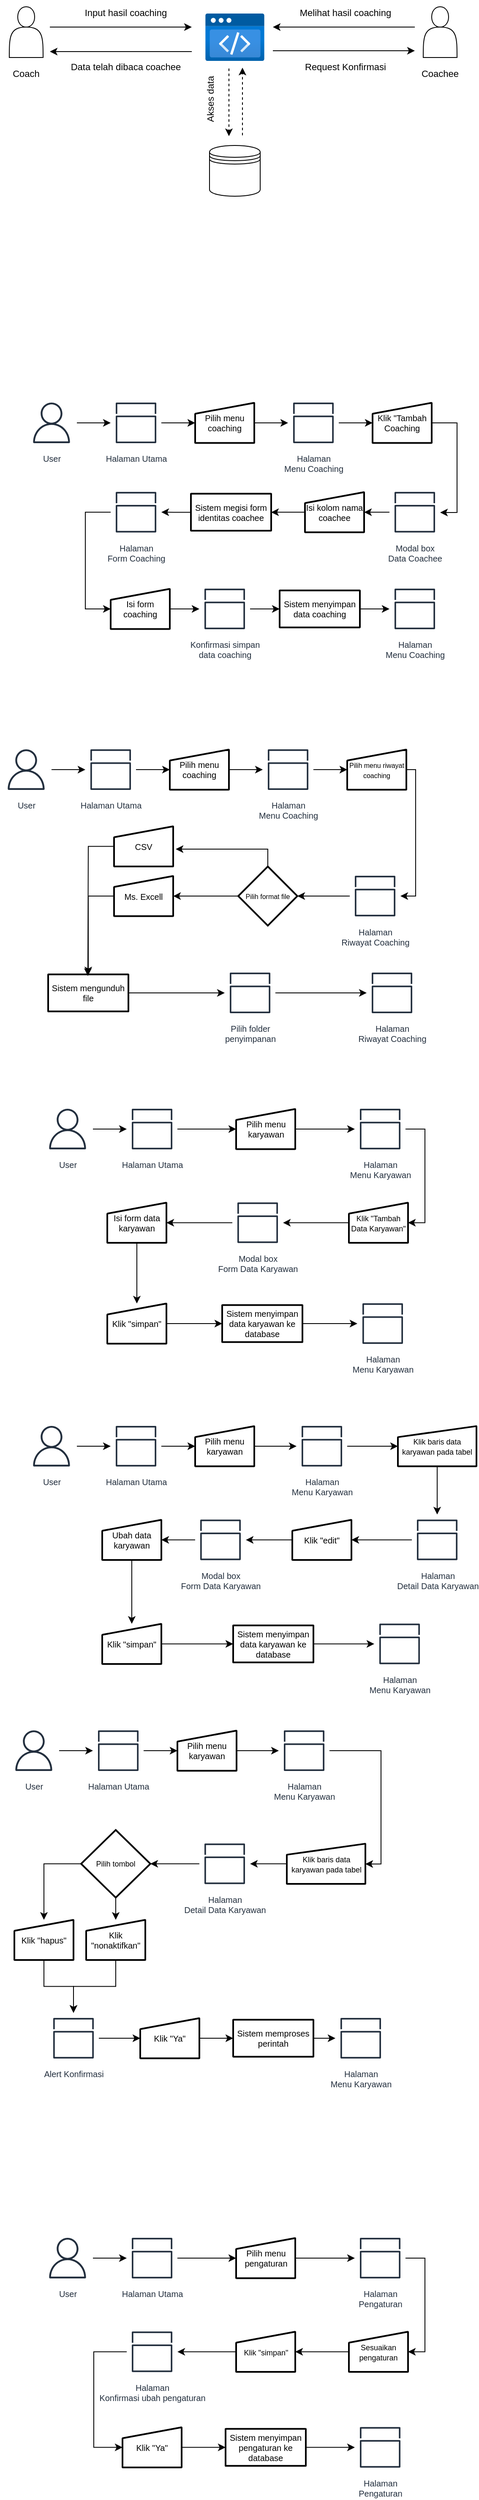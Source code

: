 <mxfile version="16.5.1" type="device"><diagram id="LBbt8Qg6FNDjDJhXhDZJ" name="Page-1"><mxGraphModel dx="1240" dy="804" grid="1" gridSize="10" guides="1" tooltips="1" connect="1" arrows="1" fold="1" page="1" pageScale="1" pageWidth="850" pageHeight="1100" math="0" shadow="0"><root><mxCell id="0"/><mxCell id="1" parent="0"/><mxCell id="GAx3ssk_6tXC9fzWaHBr-111" value="" style="group" parent="1" vertex="1" connectable="0"><mxGeometry x="150" y="30" width="550" height="232" as="geometry"/></mxCell><mxCell id="GAx3ssk_6tXC9fzWaHBr-94" value="" style="shape=actor;whiteSpace=wrap;html=1;fontSize=11;" parent="GAx3ssk_6tXC9fzWaHBr-111" vertex="1"><mxGeometry x="10" y="8" width="40" height="60" as="geometry"/></mxCell><mxCell id="GAx3ssk_6tXC9fzWaHBr-95" value="" style="shape=actor;whiteSpace=wrap;html=1;fontSize=11;" parent="GAx3ssk_6tXC9fzWaHBr-111" vertex="1"><mxGeometry x="500" y="8" width="40" height="60" as="geometry"/></mxCell><mxCell id="GAx3ssk_6tXC9fzWaHBr-96" value="" style="aspect=fixed;html=1;points=[];align=center;image;fontSize=12;image=img/lib/azure2/preview/Static_Apps.svg;" parent="GAx3ssk_6tXC9fzWaHBr-111" vertex="1"><mxGeometry x="242" y="16" width="70" height="56.0" as="geometry"/></mxCell><mxCell id="GAx3ssk_6tXC9fzWaHBr-97" value="" style="endArrow=classic;html=1;rounded=0;fontSize=11;" parent="GAx3ssk_6tXC9fzWaHBr-111" edge="1"><mxGeometry width="50" height="50" relative="1" as="geometry"><mxPoint x="58" y="32" as="sourcePoint"/><mxPoint x="226" y="32" as="targetPoint"/></mxGeometry></mxCell><mxCell id="GAx3ssk_6tXC9fzWaHBr-98" value="" style="endArrow=classic;html=1;rounded=0;fontSize=11;" parent="GAx3ssk_6tXC9fzWaHBr-111" edge="1"><mxGeometry width="50" height="50" relative="1" as="geometry"><mxPoint x="322" y="60" as="sourcePoint"/><mxPoint x="490" y="60" as="targetPoint"/></mxGeometry></mxCell><mxCell id="GAx3ssk_6tXC9fzWaHBr-99" value="" style="endArrow=classic;html=1;rounded=0;fontSize=11;targetPerimeterSpacing=0;" parent="GAx3ssk_6tXC9fzWaHBr-111" edge="1"><mxGeometry width="50" height="50" relative="1" as="geometry"><mxPoint x="226" y="61" as="sourcePoint"/><mxPoint x="58" y="61" as="targetPoint"/></mxGeometry></mxCell><mxCell id="GAx3ssk_6tXC9fzWaHBr-100" value="" style="endArrow=classic;html=1;rounded=0;fontSize=11;targetPerimeterSpacing=0;" parent="GAx3ssk_6tXC9fzWaHBr-111" edge="1"><mxGeometry width="50" height="50" relative="1" as="geometry"><mxPoint x="490" y="32" as="sourcePoint"/><mxPoint x="322" y="32" as="targetPoint"/></mxGeometry></mxCell><mxCell id="GAx3ssk_6tXC9fzWaHBr-101" value="" style="shape=datastore;whiteSpace=wrap;html=1;fontSize=11;" parent="GAx3ssk_6tXC9fzWaHBr-111" vertex="1"><mxGeometry x="247" y="172" width="60" height="60" as="geometry"/></mxCell><mxCell id="GAx3ssk_6tXC9fzWaHBr-102" value="" style="endArrow=classic;html=1;rounded=0;fontSize=11;targetPerimeterSpacing=0;dashed=1;" parent="GAx3ssk_6tXC9fzWaHBr-111" edge="1"><mxGeometry width="50" height="50" relative="1" as="geometry"><mxPoint x="270" y="81" as="sourcePoint"/><mxPoint x="270" y="161" as="targetPoint"/></mxGeometry></mxCell><mxCell id="GAx3ssk_6tXC9fzWaHBr-103" value="" style="endArrow=classic;html=1;rounded=0;fontSize=11;targetPerimeterSpacing=0;dashed=1;" parent="GAx3ssk_6tXC9fzWaHBr-111" edge="1"><mxGeometry width="50" height="50" relative="1" as="geometry"><mxPoint x="286" y="160" as="sourcePoint"/><mxPoint x="286" y="80" as="targetPoint"/></mxGeometry></mxCell><mxCell id="GAx3ssk_6tXC9fzWaHBr-104" value="Coach" style="text;html=1;strokeColor=none;fillColor=none;align=center;verticalAlign=middle;whiteSpace=wrap;rounded=0;fontSize=11;" parent="GAx3ssk_6tXC9fzWaHBr-111" vertex="1"><mxGeometry y="72" width="60" height="30" as="geometry"/></mxCell><mxCell id="GAx3ssk_6tXC9fzWaHBr-105" value="Coachee" style="text;html=1;strokeColor=none;fillColor=none;align=center;verticalAlign=middle;whiteSpace=wrap;rounded=0;fontSize=11;" parent="GAx3ssk_6tXC9fzWaHBr-111" vertex="1"><mxGeometry x="490" y="72" width="60" height="30" as="geometry"/></mxCell><mxCell id="GAx3ssk_6tXC9fzWaHBr-106" value="Input hasil coaching" style="text;html=1;strokeColor=none;fillColor=none;align=center;verticalAlign=middle;whiteSpace=wrap;rounded=0;fontSize=11;" parent="GAx3ssk_6tXC9fzWaHBr-111" vertex="1"><mxGeometry x="74" width="148" height="30" as="geometry"/></mxCell><mxCell id="GAx3ssk_6tXC9fzWaHBr-107" value="Melihat hasil coaching" style="text;html=1;strokeColor=none;fillColor=none;align=center;verticalAlign=middle;whiteSpace=wrap;rounded=0;fontSize=11;" parent="GAx3ssk_6tXC9fzWaHBr-111" vertex="1"><mxGeometry x="334" width="148" height="30" as="geometry"/></mxCell><mxCell id="GAx3ssk_6tXC9fzWaHBr-108" value="Request Konfirmasi" style="text;html=1;strokeColor=none;fillColor=none;align=center;verticalAlign=middle;whiteSpace=wrap;rounded=0;fontSize=11;" parent="GAx3ssk_6tXC9fzWaHBr-111" vertex="1"><mxGeometry x="334" y="64" width="148" height="30" as="geometry"/></mxCell><mxCell id="GAx3ssk_6tXC9fzWaHBr-109" value="Data telah dibaca coachee" style="text;html=1;strokeColor=none;fillColor=none;align=center;verticalAlign=middle;whiteSpace=wrap;rounded=0;fontSize=11;" parent="GAx3ssk_6tXC9fzWaHBr-111" vertex="1"><mxGeometry x="74" y="64" width="148" height="30" as="geometry"/></mxCell><mxCell id="GAx3ssk_6tXC9fzWaHBr-110" value="Akses data" style="text;html=1;strokeColor=none;fillColor=none;align=center;verticalAlign=middle;whiteSpace=wrap;rounded=0;fontSize=11;rotation=-90;" parent="GAx3ssk_6tXC9fzWaHBr-111" vertex="1"><mxGeometry x="174" y="102" width="148" height="30" as="geometry"/></mxCell><mxCell id="G7iEoX-tRki0c_QLfVEJ-53" value="" style="group" vertex="1" connectable="0" parent="1"><mxGeometry x="180" y="500" width="510" height="280" as="geometry"/></mxCell><mxCell id="G7iEoX-tRki0c_QLfVEJ-54" value="User" style="sketch=0;outlineConnect=0;fontColor=#232F3E;gradientColor=none;strokeColor=#232F3E;fillColor=#ffffff;dashed=0;verticalLabelPosition=bottom;verticalAlign=top;align=center;html=1;fontSize=10;fontStyle=0;aspect=fixed;shape=mxgraph.aws4.resourceIcon;resIcon=mxgraph.aws4.user;" vertex="1" parent="G7iEoX-tRki0c_QLfVEJ-53"><mxGeometry width="60" height="60" as="geometry"/></mxCell><mxCell id="G7iEoX-tRki0c_QLfVEJ-55" value="Halaman Utama" style="sketch=0;outlineConnect=0;fontColor=#232F3E;gradientColor=none;strokeColor=#232F3E;fillColor=#ffffff;dashed=0;verticalLabelPosition=bottom;verticalAlign=top;align=center;html=1;fontSize=10;fontStyle=0;aspect=fixed;shape=mxgraph.aws4.resourceIcon;resIcon=mxgraph.aws4.apps;" vertex="1" parent="G7iEoX-tRki0c_QLfVEJ-53"><mxGeometry x="100" width="60" height="60" as="geometry"/></mxCell><mxCell id="G7iEoX-tRki0c_QLfVEJ-56" style="edgeStyle=orthogonalEdgeStyle;rounded=0;orthogonalLoop=1;jettySize=auto;html=1;fontSize=10;" edge="1" parent="G7iEoX-tRki0c_QLfVEJ-53" source="G7iEoX-tRki0c_QLfVEJ-54" target="G7iEoX-tRki0c_QLfVEJ-55"><mxGeometry relative="1" as="geometry"/></mxCell><mxCell id="G7iEoX-tRki0c_QLfVEJ-57" value="Pilih menu coaching" style="html=1;strokeWidth=2;shape=manualInput;whiteSpace=wrap;rounded=1;size=13;arcSize=1;shadow=0;glass=0;sketch=0;fontSize=10;" vertex="1" parent="G7iEoX-tRki0c_QLfVEJ-53"><mxGeometry x="200" y="6.25" width="70" height="47.5" as="geometry"/></mxCell><mxCell id="G7iEoX-tRki0c_QLfVEJ-58" value="" style="edgeStyle=orthogonalEdgeStyle;rounded=0;orthogonalLoop=1;jettySize=auto;html=1;fontSize=10;" edge="1" parent="G7iEoX-tRki0c_QLfVEJ-53" source="G7iEoX-tRki0c_QLfVEJ-55" target="G7iEoX-tRki0c_QLfVEJ-57"><mxGeometry relative="1" as="geometry"/></mxCell><mxCell id="G7iEoX-tRki0c_QLfVEJ-59" value="Halaman&lt;br style=&quot;font-size: 10px;&quot;&gt;Menu Coaching" style="sketch=0;outlineConnect=0;fontColor=#232F3E;gradientColor=none;strokeColor=#232F3E;fillColor=#ffffff;dashed=0;verticalLabelPosition=bottom;verticalAlign=top;align=center;html=1;fontSize=10;fontStyle=0;aspect=fixed;shape=mxgraph.aws4.resourceIcon;resIcon=mxgraph.aws4.apps;" vertex="1" parent="G7iEoX-tRki0c_QLfVEJ-53"><mxGeometry x="310" width="60" height="60" as="geometry"/></mxCell><mxCell id="G7iEoX-tRki0c_QLfVEJ-60" value="" style="edgeStyle=orthogonalEdgeStyle;rounded=0;orthogonalLoop=1;jettySize=auto;html=1;fontSize=10;" edge="1" parent="G7iEoX-tRki0c_QLfVEJ-53" source="G7iEoX-tRki0c_QLfVEJ-57" target="G7iEoX-tRki0c_QLfVEJ-59"><mxGeometry relative="1" as="geometry"/></mxCell><mxCell id="G7iEoX-tRki0c_QLfVEJ-61" value="Klik &quot;Tambah Coaching" style="html=1;strokeWidth=2;shape=manualInput;whiteSpace=wrap;rounded=1;size=13;arcSize=1;shadow=0;glass=0;sketch=0;fontSize=10;" vertex="1" parent="G7iEoX-tRki0c_QLfVEJ-53"><mxGeometry x="410" y="6.25" width="70" height="47.5" as="geometry"/></mxCell><mxCell id="G7iEoX-tRki0c_QLfVEJ-62" value="" style="edgeStyle=orthogonalEdgeStyle;rounded=0;orthogonalLoop=1;jettySize=auto;html=1;fontSize=10;" edge="1" parent="G7iEoX-tRki0c_QLfVEJ-53" source="G7iEoX-tRki0c_QLfVEJ-59" target="G7iEoX-tRki0c_QLfVEJ-61"><mxGeometry relative="1" as="geometry"/></mxCell><mxCell id="G7iEoX-tRki0c_QLfVEJ-63" value="Isi kolom nama coachee" style="html=1;strokeWidth=2;shape=manualInput;whiteSpace=wrap;rounded=1;size=13;arcSize=1;shadow=0;glass=0;sketch=0;fontSize=10;" vertex="1" parent="G7iEoX-tRki0c_QLfVEJ-53"><mxGeometry x="330" y="111.88" width="70" height="47.5" as="geometry"/></mxCell><mxCell id="G7iEoX-tRki0c_QLfVEJ-64" value="Sistem megisi form identitas coachee" style="whiteSpace=wrap;html=1;fontSize=10;strokeWidth=2;rounded=1;arcSize=1;shadow=0;glass=0;sketch=0;" vertex="1" parent="G7iEoX-tRki0c_QLfVEJ-53"><mxGeometry x="195" y="113.75" width="95" height="43.75" as="geometry"/></mxCell><mxCell id="G7iEoX-tRki0c_QLfVEJ-65" value="" style="edgeStyle=orthogonalEdgeStyle;rounded=0;orthogonalLoop=1;jettySize=auto;html=1;fontSize=10;" edge="1" parent="G7iEoX-tRki0c_QLfVEJ-53" source="G7iEoX-tRki0c_QLfVEJ-63" target="G7iEoX-tRki0c_QLfVEJ-64"><mxGeometry relative="1" as="geometry"/></mxCell><mxCell id="G7iEoX-tRki0c_QLfVEJ-66" value="Halaman&lt;br&gt;Form Coaching" style="sketch=0;outlineConnect=0;fontColor=#232F3E;gradientColor=none;strokeColor=#232F3E;fillColor=#ffffff;dashed=0;verticalLabelPosition=bottom;verticalAlign=top;align=center;html=1;fontSize=10;fontStyle=0;aspect=fixed;shape=mxgraph.aws4.resourceIcon;resIcon=mxgraph.aws4.apps;" vertex="1" parent="G7iEoX-tRki0c_QLfVEJ-53"><mxGeometry x="100" y="105.63" width="60" height="60" as="geometry"/></mxCell><mxCell id="G7iEoX-tRki0c_QLfVEJ-67" value="" style="edgeStyle=orthogonalEdgeStyle;rounded=0;orthogonalLoop=1;jettySize=auto;html=1;fontSize=10;" edge="1" parent="G7iEoX-tRki0c_QLfVEJ-53" source="G7iEoX-tRki0c_QLfVEJ-64" target="G7iEoX-tRki0c_QLfVEJ-66"><mxGeometry relative="1" as="geometry"/></mxCell><mxCell id="G7iEoX-tRki0c_QLfVEJ-68" value="Isi form coaching" style="html=1;strokeWidth=2;shape=manualInput;whiteSpace=wrap;rounded=1;size=13;arcSize=1;shadow=0;glass=0;sketch=0;fontSize=10;" vertex="1" parent="G7iEoX-tRki0c_QLfVEJ-53"><mxGeometry x="100" y="226.25" width="70" height="47.5" as="geometry"/></mxCell><mxCell id="G7iEoX-tRki0c_QLfVEJ-69" style="edgeStyle=orthogonalEdgeStyle;rounded=0;orthogonalLoop=1;jettySize=auto;html=1;entryX=0;entryY=0.5;entryDx=0;entryDy=0;fontSize=10;" edge="1" parent="G7iEoX-tRki0c_QLfVEJ-53" source="G7iEoX-tRki0c_QLfVEJ-66" target="G7iEoX-tRki0c_QLfVEJ-68"><mxGeometry relative="1" as="geometry"><Array as="points"><mxPoint x="70" y="136"/><mxPoint x="70" y="250"/></Array></mxGeometry></mxCell><mxCell id="G7iEoX-tRki0c_QLfVEJ-70" value="" style="edgeStyle=orthogonalEdgeStyle;rounded=0;orthogonalLoop=1;jettySize=auto;html=1;fontSize=10;" edge="1" parent="G7iEoX-tRki0c_QLfVEJ-53" source="G7iEoX-tRki0c_QLfVEJ-71" target="G7iEoX-tRki0c_QLfVEJ-63"><mxGeometry relative="1" as="geometry"/></mxCell><mxCell id="G7iEoX-tRki0c_QLfVEJ-71" value="Modal box&lt;br&gt;Data Coachee" style="sketch=0;outlineConnect=0;fontColor=#232F3E;gradientColor=none;strokeColor=#232F3E;fillColor=#ffffff;dashed=0;verticalLabelPosition=bottom;verticalAlign=top;align=center;html=1;fontSize=10;fontStyle=0;aspect=fixed;shape=mxgraph.aws4.resourceIcon;resIcon=mxgraph.aws4.apps;" vertex="1" parent="G7iEoX-tRki0c_QLfVEJ-53"><mxGeometry x="430" y="105.63" width="60" height="60" as="geometry"/></mxCell><mxCell id="G7iEoX-tRki0c_QLfVEJ-72" style="edgeStyle=orthogonalEdgeStyle;rounded=0;orthogonalLoop=1;jettySize=auto;html=1;fontSize=10;" edge="1" parent="G7iEoX-tRki0c_QLfVEJ-53" source="G7iEoX-tRki0c_QLfVEJ-61" target="G7iEoX-tRki0c_QLfVEJ-71"><mxGeometry relative="1" as="geometry"><mxPoint x="550" y="50" as="targetPoint"/><Array as="points"><mxPoint x="510" y="30"/><mxPoint x="510" y="136"/></Array></mxGeometry></mxCell><mxCell id="G7iEoX-tRki0c_QLfVEJ-73" value="Konfirmasi simpan&lt;br&gt;data coaching" style="sketch=0;outlineConnect=0;fontColor=#232F3E;gradientColor=none;strokeColor=#232F3E;fillColor=#ffffff;dashed=0;verticalLabelPosition=bottom;verticalAlign=top;align=center;html=1;fontSize=10;fontStyle=0;aspect=fixed;shape=mxgraph.aws4.resourceIcon;resIcon=mxgraph.aws4.apps;" vertex="1" parent="G7iEoX-tRki0c_QLfVEJ-53"><mxGeometry x="205" y="220" width="60" height="60" as="geometry"/></mxCell><mxCell id="G7iEoX-tRki0c_QLfVEJ-74" value="" style="edgeStyle=orthogonalEdgeStyle;rounded=0;orthogonalLoop=1;jettySize=auto;html=1;fontSize=10;" edge="1" parent="G7iEoX-tRki0c_QLfVEJ-53" source="G7iEoX-tRki0c_QLfVEJ-68" target="G7iEoX-tRki0c_QLfVEJ-73"><mxGeometry relative="1" as="geometry"/></mxCell><mxCell id="G7iEoX-tRki0c_QLfVEJ-75" value="Halaman&lt;br&gt;Menu Coaching" style="sketch=0;outlineConnect=0;fontColor=#232F3E;gradientColor=none;strokeColor=#232F3E;fillColor=#ffffff;dashed=0;verticalLabelPosition=bottom;verticalAlign=top;align=center;html=1;fontSize=10;fontStyle=0;aspect=fixed;shape=mxgraph.aws4.resourceIcon;resIcon=mxgraph.aws4.apps;" vertex="1" parent="G7iEoX-tRki0c_QLfVEJ-53"><mxGeometry x="430" y="220" width="60" height="60" as="geometry"/></mxCell><mxCell id="G7iEoX-tRki0c_QLfVEJ-76" value="" style="edgeStyle=orthogonalEdgeStyle;rounded=0;orthogonalLoop=1;jettySize=auto;html=1;fontSize=10;" edge="1" parent="G7iEoX-tRki0c_QLfVEJ-53" source="G7iEoX-tRki0c_QLfVEJ-77" target="G7iEoX-tRki0c_QLfVEJ-75"><mxGeometry relative="1" as="geometry"/></mxCell><mxCell id="G7iEoX-tRki0c_QLfVEJ-77" value="Sistem menyimpan data coaching" style="whiteSpace=wrap;html=1;fontSize=10;strokeWidth=2;rounded=1;arcSize=1;shadow=0;glass=0;sketch=0;" vertex="1" parent="G7iEoX-tRki0c_QLfVEJ-53"><mxGeometry x="300" y="228.12" width="95" height="43.75" as="geometry"/></mxCell><mxCell id="G7iEoX-tRki0c_QLfVEJ-78" value="" style="edgeStyle=orthogonalEdgeStyle;rounded=0;orthogonalLoop=1;jettySize=auto;html=1;fontSize=10;" edge="1" parent="G7iEoX-tRki0c_QLfVEJ-53" source="G7iEoX-tRki0c_QLfVEJ-73" target="G7iEoX-tRki0c_QLfVEJ-77"><mxGeometry relative="1" as="geometry"/></mxCell><mxCell id="G7iEoX-tRki0c_QLfVEJ-91" value="" style="group" vertex="1" connectable="0" parent="1"><mxGeometry x="150" y="910" width="493" height="324" as="geometry"/></mxCell><mxCell id="G7iEoX-tRki0c_QLfVEJ-2" value="User" style="sketch=0;outlineConnect=0;fontColor=#232F3E;gradientColor=none;strokeColor=#232F3E;fillColor=#ffffff;dashed=0;verticalLabelPosition=bottom;verticalAlign=top;align=center;html=1;fontSize=10;fontStyle=0;aspect=fixed;shape=mxgraph.aws4.resourceIcon;resIcon=mxgraph.aws4.user;" vertex="1" parent="G7iEoX-tRki0c_QLfVEJ-91"><mxGeometry width="60" height="60" as="geometry"/></mxCell><mxCell id="G7iEoX-tRki0c_QLfVEJ-3" value="Halaman Utama" style="sketch=0;outlineConnect=0;fontColor=#232F3E;gradientColor=none;strokeColor=#232F3E;fillColor=#ffffff;dashed=0;verticalLabelPosition=bottom;verticalAlign=top;align=center;html=1;fontSize=10;fontStyle=0;aspect=fixed;shape=mxgraph.aws4.resourceIcon;resIcon=mxgraph.aws4.apps;" vertex="1" parent="G7iEoX-tRki0c_QLfVEJ-91"><mxGeometry x="100" width="60" height="60" as="geometry"/></mxCell><mxCell id="G7iEoX-tRki0c_QLfVEJ-6" style="edgeStyle=orthogonalEdgeStyle;rounded=0;orthogonalLoop=1;jettySize=auto;html=1;fontSize=10;" edge="1" parent="G7iEoX-tRki0c_QLfVEJ-91" source="G7iEoX-tRki0c_QLfVEJ-2" target="G7iEoX-tRki0c_QLfVEJ-3"><mxGeometry relative="1" as="geometry"/></mxCell><mxCell id="G7iEoX-tRki0c_QLfVEJ-23" value="Pilih menu coaching" style="html=1;strokeWidth=2;shape=manualInput;whiteSpace=wrap;rounded=1;size=13;arcSize=1;shadow=0;glass=0;sketch=0;fontSize=10;" vertex="1" parent="G7iEoX-tRki0c_QLfVEJ-91"><mxGeometry x="200" y="6.25" width="70" height="47.5" as="geometry"/></mxCell><mxCell id="G7iEoX-tRki0c_QLfVEJ-28" value="" style="edgeStyle=orthogonalEdgeStyle;rounded=0;orthogonalLoop=1;jettySize=auto;html=1;fontSize=10;" edge="1" parent="G7iEoX-tRki0c_QLfVEJ-91" source="G7iEoX-tRki0c_QLfVEJ-3" target="G7iEoX-tRki0c_QLfVEJ-23"><mxGeometry relative="1" as="geometry"/></mxCell><mxCell id="G7iEoX-tRki0c_QLfVEJ-29" value="Halaman&lt;br style=&quot;font-size: 10px;&quot;&gt;Menu Coaching" style="sketch=0;outlineConnect=0;fontColor=#232F3E;gradientColor=none;strokeColor=#232F3E;fillColor=#ffffff;dashed=0;verticalLabelPosition=bottom;verticalAlign=top;align=center;html=1;fontSize=10;fontStyle=0;aspect=fixed;shape=mxgraph.aws4.resourceIcon;resIcon=mxgraph.aws4.apps;" vertex="1" parent="G7iEoX-tRki0c_QLfVEJ-91"><mxGeometry x="310" width="60" height="60" as="geometry"/></mxCell><mxCell id="G7iEoX-tRki0c_QLfVEJ-30" value="" style="edgeStyle=orthogonalEdgeStyle;rounded=0;orthogonalLoop=1;jettySize=auto;html=1;fontSize=10;" edge="1" parent="G7iEoX-tRki0c_QLfVEJ-91" source="G7iEoX-tRki0c_QLfVEJ-23" target="G7iEoX-tRki0c_QLfVEJ-29"><mxGeometry relative="1" as="geometry"/></mxCell><mxCell id="G7iEoX-tRki0c_QLfVEJ-31" value="&lt;font style=&quot;font-size: 8px&quot;&gt;Pilih menu riwayat coaching&lt;/font&gt;" style="html=1;strokeWidth=2;shape=manualInput;whiteSpace=wrap;rounded=1;size=13;arcSize=1;shadow=0;glass=0;sketch=0;fontSize=10;" vertex="1" parent="G7iEoX-tRki0c_QLfVEJ-91"><mxGeometry x="410" y="6.25" width="70" height="47.5" as="geometry"/></mxCell><mxCell id="G7iEoX-tRki0c_QLfVEJ-32" value="" style="edgeStyle=orthogonalEdgeStyle;rounded=0;orthogonalLoop=1;jettySize=auto;html=1;fontSize=10;" edge="1" parent="G7iEoX-tRki0c_QLfVEJ-91" source="G7iEoX-tRki0c_QLfVEJ-29" target="G7iEoX-tRki0c_QLfVEJ-31"><mxGeometry relative="1" as="geometry"/></mxCell><mxCell id="G7iEoX-tRki0c_QLfVEJ-33" value="Ms. Excell" style="html=1;strokeWidth=2;shape=manualInput;whiteSpace=wrap;rounded=1;size=13;arcSize=1;shadow=0;glass=0;sketch=0;fontSize=10;" vertex="1" parent="G7iEoX-tRki0c_QLfVEJ-91"><mxGeometry x="134" y="155.75" width="70" height="47.5" as="geometry"/></mxCell><mxCell id="G7iEoX-tRki0c_QLfVEJ-35" value="Sistem mengunduh file" style="whiteSpace=wrap;html=1;fontSize=10;strokeWidth=2;rounded=1;arcSize=1;shadow=0;glass=0;sketch=0;" vertex="1" parent="G7iEoX-tRki0c_QLfVEJ-91"><mxGeometry x="56" y="272.13" width="95" height="43.75" as="geometry"/></mxCell><mxCell id="G7iEoX-tRki0c_QLfVEJ-89" style="edgeStyle=orthogonalEdgeStyle;rounded=0;orthogonalLoop=1;jettySize=auto;html=1;entryX=0.5;entryY=0;entryDx=0;entryDy=0;fontSize=8;" edge="1" parent="G7iEoX-tRki0c_QLfVEJ-91" source="G7iEoX-tRki0c_QLfVEJ-33" target="G7iEoX-tRki0c_QLfVEJ-35"><mxGeometry relative="1" as="geometry"><Array as="points"><mxPoint x="104" y="180"/></Array></mxGeometry></mxCell><mxCell id="G7iEoX-tRki0c_QLfVEJ-37" value="Pilih folder&lt;br&gt;penyimpanan" style="sketch=0;outlineConnect=0;fontColor=#232F3E;gradientColor=none;strokeColor=#232F3E;fillColor=#ffffff;dashed=0;verticalLabelPosition=bottom;verticalAlign=top;align=center;html=1;fontSize=10;fontStyle=0;aspect=fixed;shape=mxgraph.aws4.resourceIcon;resIcon=mxgraph.aws4.apps;" vertex="1" parent="G7iEoX-tRki0c_QLfVEJ-91"><mxGeometry x="265" y="264" width="60" height="60" as="geometry"/></mxCell><mxCell id="G7iEoX-tRki0c_QLfVEJ-38" value="" style="edgeStyle=orthogonalEdgeStyle;rounded=0;orthogonalLoop=1;jettySize=auto;html=1;fontSize=10;" edge="1" parent="G7iEoX-tRki0c_QLfVEJ-91" source="G7iEoX-tRki0c_QLfVEJ-35" target="G7iEoX-tRki0c_QLfVEJ-37"><mxGeometry relative="1" as="geometry"><mxPoint x="127.5" y="292.37" as="targetPoint"/></mxGeometry></mxCell><mxCell id="G7iEoX-tRki0c_QLfVEJ-41" value="Halaman&lt;br&gt;Riwayat Coaching" style="sketch=0;outlineConnect=0;fontColor=#232F3E;gradientColor=none;strokeColor=#232F3E;fillColor=#ffffff;dashed=0;verticalLabelPosition=bottom;verticalAlign=top;align=center;html=1;fontSize=10;fontStyle=0;aspect=fixed;shape=mxgraph.aws4.resourceIcon;resIcon=mxgraph.aws4.apps;" vertex="1" parent="G7iEoX-tRki0c_QLfVEJ-91"><mxGeometry x="413" y="149.5" width="60" height="60" as="geometry"/></mxCell><mxCell id="G7iEoX-tRki0c_QLfVEJ-43" style="edgeStyle=orthogonalEdgeStyle;rounded=0;orthogonalLoop=1;jettySize=auto;html=1;fontSize=10;" edge="1" parent="G7iEoX-tRki0c_QLfVEJ-91" source="G7iEoX-tRki0c_QLfVEJ-31" target="G7iEoX-tRki0c_QLfVEJ-41"><mxGeometry relative="1" as="geometry"><mxPoint x="550" y="50" as="targetPoint"/><Array as="points"><mxPoint x="491" y="30"/></Array></mxGeometry></mxCell><mxCell id="G7iEoX-tRki0c_QLfVEJ-46" value="Halaman&lt;br&gt;Riwayat Coaching" style="sketch=0;outlineConnect=0;fontColor=#232F3E;gradientColor=none;strokeColor=#232F3E;fillColor=#ffffff;dashed=0;verticalLabelPosition=bottom;verticalAlign=top;align=center;html=1;fontSize=10;fontStyle=0;aspect=fixed;shape=mxgraph.aws4.resourceIcon;resIcon=mxgraph.aws4.apps;" vertex="1" parent="G7iEoX-tRki0c_QLfVEJ-91"><mxGeometry x="433" y="264.0" width="60" height="60" as="geometry"/></mxCell><mxCell id="G7iEoX-tRki0c_QLfVEJ-85" style="edgeStyle=orthogonalEdgeStyle;rounded=0;orthogonalLoop=1;jettySize=auto;html=1;fontSize=8;" edge="1" parent="G7iEoX-tRki0c_QLfVEJ-91" source="G7iEoX-tRki0c_QLfVEJ-37" target="G7iEoX-tRki0c_QLfVEJ-46"><mxGeometry relative="1" as="geometry"/></mxCell><mxCell id="G7iEoX-tRki0c_QLfVEJ-81" value="" style="edgeStyle=orthogonalEdgeStyle;rounded=0;orthogonalLoop=1;jettySize=auto;html=1;fontSize=8;" edge="1" parent="G7iEoX-tRki0c_QLfVEJ-91" source="G7iEoX-tRki0c_QLfVEJ-79" target="G7iEoX-tRki0c_QLfVEJ-33"><mxGeometry relative="1" as="geometry"/></mxCell><mxCell id="G7iEoX-tRki0c_QLfVEJ-86" style="edgeStyle=orthogonalEdgeStyle;rounded=0;orthogonalLoop=1;jettySize=auto;html=1;fontSize=8;" edge="1" parent="G7iEoX-tRki0c_QLfVEJ-91" source="G7iEoX-tRki0c_QLfVEJ-79"><mxGeometry relative="1" as="geometry"><mxPoint x="207" y="124" as="targetPoint"/><Array as="points"><mxPoint x="316" y="124"/></Array></mxGeometry></mxCell><mxCell id="G7iEoX-tRki0c_QLfVEJ-79" value="Pilih format file" style="strokeWidth=2;html=1;shape=mxgraph.flowchart.decision;whiteSpace=wrap;rounded=1;shadow=0;glass=0;sketch=0;fontSize=8;" vertex="1" parent="G7iEoX-tRki0c_QLfVEJ-91"><mxGeometry x="281" y="144.5" width="70" height="70" as="geometry"/></mxCell><mxCell id="G7iEoX-tRki0c_QLfVEJ-90" style="edgeStyle=orthogonalEdgeStyle;rounded=0;orthogonalLoop=1;jettySize=auto;html=1;fontSize=8;" edge="1" parent="G7iEoX-tRki0c_QLfVEJ-91" source="G7iEoX-tRki0c_QLfVEJ-82"><mxGeometry relative="1" as="geometry"><mxPoint x="103" y="274" as="targetPoint"/></mxGeometry></mxCell><mxCell id="G7iEoX-tRki0c_QLfVEJ-82" value="CSV" style="html=1;strokeWidth=2;shape=manualInput;whiteSpace=wrap;rounded=1;size=13;arcSize=1;shadow=0;glass=0;sketch=0;fontSize=10;" vertex="1" parent="G7iEoX-tRki0c_QLfVEJ-91"><mxGeometry x="134" y="97" width="70" height="47.5" as="geometry"/></mxCell><mxCell id="G7iEoX-tRki0c_QLfVEJ-80" value="" style="edgeStyle=orthogonalEdgeStyle;rounded=0;orthogonalLoop=1;jettySize=auto;html=1;fontSize=8;" edge="1" parent="G7iEoX-tRki0c_QLfVEJ-91" source="G7iEoX-tRki0c_QLfVEJ-41" target="G7iEoX-tRki0c_QLfVEJ-79"><mxGeometry relative="1" as="geometry"/></mxCell><mxCell id="G7iEoX-tRki0c_QLfVEJ-157" value="" style="group" vertex="1" connectable="0" parent="1"><mxGeometry x="199" y="1335" width="453" height="290.01" as="geometry"/></mxCell><mxCell id="G7iEoX-tRki0c_QLfVEJ-93" value="User" style="sketch=0;outlineConnect=0;fontColor=#232F3E;gradientColor=none;strokeColor=#232F3E;fillColor=#ffffff;dashed=0;verticalLabelPosition=bottom;verticalAlign=top;align=center;html=1;fontSize=10;fontStyle=0;aspect=fixed;shape=mxgraph.aws4.resourceIcon;resIcon=mxgraph.aws4.user;" vertex="1" parent="G7iEoX-tRki0c_QLfVEJ-157"><mxGeometry width="60" height="60" as="geometry"/></mxCell><mxCell id="G7iEoX-tRki0c_QLfVEJ-94" value="Halaman Utama" style="sketch=0;outlineConnect=0;fontColor=#232F3E;gradientColor=none;strokeColor=#232F3E;fillColor=#ffffff;dashed=0;verticalLabelPosition=bottom;verticalAlign=top;align=center;html=1;fontSize=10;fontStyle=0;aspect=fixed;shape=mxgraph.aws4.resourceIcon;resIcon=mxgraph.aws4.apps;" vertex="1" parent="G7iEoX-tRki0c_QLfVEJ-157"><mxGeometry x="100" width="60" height="60" as="geometry"/></mxCell><mxCell id="G7iEoX-tRki0c_QLfVEJ-95" style="edgeStyle=orthogonalEdgeStyle;rounded=0;orthogonalLoop=1;jettySize=auto;html=1;fontSize=10;" edge="1" parent="G7iEoX-tRki0c_QLfVEJ-157" source="G7iEoX-tRki0c_QLfVEJ-93" target="G7iEoX-tRki0c_QLfVEJ-94"><mxGeometry relative="1" as="geometry"/></mxCell><mxCell id="G7iEoX-tRki0c_QLfVEJ-96" value="Pilih menu karyawan" style="html=1;strokeWidth=2;shape=manualInput;whiteSpace=wrap;rounded=1;size=13;arcSize=1;shadow=0;glass=0;sketch=0;fontSize=10;" vertex="1" parent="G7iEoX-tRki0c_QLfVEJ-157"><mxGeometry x="229.5" y="6.25" width="70" height="47.5" as="geometry"/></mxCell><mxCell id="G7iEoX-tRki0c_QLfVEJ-97" value="" style="edgeStyle=orthogonalEdgeStyle;rounded=0;orthogonalLoop=1;jettySize=auto;html=1;fontSize=10;" edge="1" parent="G7iEoX-tRki0c_QLfVEJ-157" source="G7iEoX-tRki0c_QLfVEJ-94" target="G7iEoX-tRki0c_QLfVEJ-96"><mxGeometry relative="1" as="geometry"/></mxCell><mxCell id="G7iEoX-tRki0c_QLfVEJ-98" value="Halaman&lt;br style=&quot;font-size: 10px&quot;&gt;Menu Karyawan" style="sketch=0;outlineConnect=0;fontColor=#232F3E;gradientColor=none;strokeColor=#232F3E;fillColor=#ffffff;dashed=0;verticalLabelPosition=bottom;verticalAlign=top;align=center;html=1;fontSize=10;fontStyle=0;aspect=fixed;shape=mxgraph.aws4.resourceIcon;resIcon=mxgraph.aws4.apps;" vertex="1" parent="G7iEoX-tRki0c_QLfVEJ-157"><mxGeometry x="370" width="60" height="60" as="geometry"/></mxCell><mxCell id="G7iEoX-tRki0c_QLfVEJ-99" value="" style="edgeStyle=orthogonalEdgeStyle;rounded=0;orthogonalLoop=1;jettySize=auto;html=1;fontSize=10;" edge="1" parent="G7iEoX-tRki0c_QLfVEJ-157" source="G7iEoX-tRki0c_QLfVEJ-96" target="G7iEoX-tRki0c_QLfVEJ-98"><mxGeometry relative="1" as="geometry"/></mxCell><mxCell id="G7iEoX-tRki0c_QLfVEJ-100" value="&lt;font style=&quot;font-size: 9px&quot;&gt;Klik &quot;Tambah Data Karyawan&quot;&lt;/font&gt;" style="html=1;strokeWidth=2;shape=manualInput;whiteSpace=wrap;rounded=1;size=13;arcSize=1;shadow=0;glass=0;sketch=0;fontSize=10;" vertex="1" parent="G7iEoX-tRki0c_QLfVEJ-157"><mxGeometry x="363" y="117" width="70" height="47.5" as="geometry"/></mxCell><mxCell id="G7iEoX-tRki0c_QLfVEJ-156" style="edgeStyle=orthogonalEdgeStyle;rounded=0;orthogonalLoop=1;jettySize=auto;html=1;entryX=1;entryY=0.5;entryDx=0;entryDy=0;fontSize=9;" edge="1" parent="G7iEoX-tRki0c_QLfVEJ-157" source="G7iEoX-tRki0c_QLfVEJ-98" target="G7iEoX-tRki0c_QLfVEJ-100"><mxGeometry relative="1" as="geometry"><Array as="points"><mxPoint x="453" y="30"/><mxPoint x="453" y="141"/></Array></mxGeometry></mxCell><mxCell id="G7iEoX-tRki0c_QLfVEJ-102" value="Isi form data karyawan" style="html=1;strokeWidth=2;shape=manualInput;whiteSpace=wrap;rounded=1;size=13;arcSize=1;shadow=0;glass=0;sketch=0;fontSize=10;" vertex="1" parent="G7iEoX-tRki0c_QLfVEJ-157"><mxGeometry x="77" y="117" width="70" height="47.5" as="geometry"/></mxCell><mxCell id="G7iEoX-tRki0c_QLfVEJ-105" value="Halaman&lt;br&gt;Menu Karyawan" style="sketch=0;outlineConnect=0;fontColor=#232F3E;gradientColor=none;strokeColor=#232F3E;fillColor=#ffffff;dashed=0;verticalLabelPosition=bottom;verticalAlign=top;align=center;html=1;fontSize=10;fontStyle=0;aspect=fixed;shape=mxgraph.aws4.resourceIcon;resIcon=mxgraph.aws4.apps;" vertex="1" parent="G7iEoX-tRki0c_QLfVEJ-157"><mxGeometry x="373" y="230.01" width="60" height="60" as="geometry"/></mxCell><mxCell id="G7iEoX-tRki0c_QLfVEJ-109" value="" style="edgeStyle=orthogonalEdgeStyle;rounded=0;orthogonalLoop=1;jettySize=auto;html=1;fontSize=10;" edge="1" parent="G7iEoX-tRki0c_QLfVEJ-157" source="G7iEoX-tRki0c_QLfVEJ-110" target="G7iEoX-tRki0c_QLfVEJ-102"><mxGeometry relative="1" as="geometry"/></mxCell><mxCell id="G7iEoX-tRki0c_QLfVEJ-110" value="Modal box&lt;br&gt;Form Data Karyawan" style="sketch=0;outlineConnect=0;fontColor=#232F3E;gradientColor=none;strokeColor=#232F3E;fillColor=#ffffff;dashed=0;verticalLabelPosition=bottom;verticalAlign=top;align=center;html=1;fontSize=10;fontStyle=0;aspect=fixed;shape=mxgraph.aws4.resourceIcon;resIcon=mxgraph.aws4.apps;" vertex="1" parent="G7iEoX-tRki0c_QLfVEJ-157"><mxGeometry x="225" y="110.75" width="60" height="60" as="geometry"/></mxCell><mxCell id="G7iEoX-tRki0c_QLfVEJ-155" value="" style="edgeStyle=orthogonalEdgeStyle;rounded=0;orthogonalLoop=1;jettySize=auto;html=1;fontSize=9;" edge="1" parent="G7iEoX-tRki0c_QLfVEJ-157" source="G7iEoX-tRki0c_QLfVEJ-100" target="G7iEoX-tRki0c_QLfVEJ-110"><mxGeometry relative="1" as="geometry"/></mxCell><mxCell id="G7iEoX-tRki0c_QLfVEJ-143" value="Klik &quot;simpan&quot;" style="html=1;strokeWidth=2;shape=manualInput;whiteSpace=wrap;rounded=1;size=13;arcSize=1;shadow=0;glass=0;sketch=0;fontSize=10;" vertex="1" parent="G7iEoX-tRki0c_QLfVEJ-157"><mxGeometry x="77" y="236.26" width="70" height="47.5" as="geometry"/></mxCell><mxCell id="G7iEoX-tRki0c_QLfVEJ-145" value="" style="edgeStyle=orthogonalEdgeStyle;rounded=0;orthogonalLoop=1;jettySize=auto;html=1;fontSize=9;" edge="1" parent="G7iEoX-tRki0c_QLfVEJ-157" source="G7iEoX-tRki0c_QLfVEJ-102" target="G7iEoX-tRki0c_QLfVEJ-143"><mxGeometry relative="1" as="geometry"/></mxCell><mxCell id="G7iEoX-tRki0c_QLfVEJ-152" value="" style="edgeStyle=orthogonalEdgeStyle;rounded=0;orthogonalLoop=1;jettySize=auto;html=1;fontSize=9;" edge="1" parent="G7iEoX-tRki0c_QLfVEJ-157" source="G7iEoX-tRki0c_QLfVEJ-148" target="G7iEoX-tRki0c_QLfVEJ-105"><mxGeometry relative="1" as="geometry"/></mxCell><mxCell id="G7iEoX-tRki0c_QLfVEJ-148" value="Sistem menyimpan data karyawan ke database" style="whiteSpace=wrap;html=1;fontSize=10;strokeWidth=2;rounded=1;arcSize=1;shadow=0;glass=0;sketch=0;" vertex="1" parent="G7iEoX-tRki0c_QLfVEJ-157"><mxGeometry x="213" y="238.14" width="95" height="43.75" as="geometry"/></mxCell><mxCell id="G7iEoX-tRki0c_QLfVEJ-153" value="" style="edgeStyle=orthogonalEdgeStyle;rounded=0;orthogonalLoop=1;jettySize=auto;html=1;fontSize=9;" edge="1" parent="G7iEoX-tRki0c_QLfVEJ-157" source="G7iEoX-tRki0c_QLfVEJ-143" target="G7iEoX-tRki0c_QLfVEJ-148"><mxGeometry relative="1" as="geometry"/></mxCell><mxCell id="G7iEoX-tRki0c_QLfVEJ-200" value="" style="group" vertex="1" connectable="0" parent="1"><mxGeometry x="180" y="1710" width="533" height="293.76" as="geometry"/></mxCell><mxCell id="G7iEoX-tRki0c_QLfVEJ-169" value="Halaman&lt;br&gt;Menu Karyawan" style="sketch=0;outlineConnect=0;fontColor=#232F3E;gradientColor=none;strokeColor=#232F3E;fillColor=#ffffff;dashed=0;verticalLabelPosition=bottom;verticalAlign=top;align=center;html=1;fontSize=10;fontStyle=0;aspect=fixed;shape=mxgraph.aws4.resourceIcon;resIcon=mxgraph.aws4.apps;" vertex="1" parent="G7iEoX-tRki0c_QLfVEJ-200"><mxGeometry x="412" y="233.76" width="60" height="60" as="geometry"/></mxCell><mxCell id="G7iEoX-tRki0c_QLfVEJ-173" value="Klik &quot;simpan&quot;" style="html=1;strokeWidth=2;shape=manualInput;whiteSpace=wrap;rounded=1;size=13;arcSize=1;shadow=0;glass=0;sketch=0;fontSize=10;" vertex="1" parent="G7iEoX-tRki0c_QLfVEJ-200"><mxGeometry x="90" y="240.0" width="70" height="47.5" as="geometry"/></mxCell><mxCell id="G7iEoX-tRki0c_QLfVEJ-175" value="" style="edgeStyle=orthogonalEdgeStyle;rounded=0;orthogonalLoop=1;jettySize=auto;html=1;fontSize=9;" edge="1" parent="G7iEoX-tRki0c_QLfVEJ-200" source="G7iEoX-tRki0c_QLfVEJ-176" target="G7iEoX-tRki0c_QLfVEJ-169"><mxGeometry relative="1" as="geometry"/></mxCell><mxCell id="G7iEoX-tRki0c_QLfVEJ-176" value="Sistem menyimpan data karyawan ke database" style="whiteSpace=wrap;html=1;fontSize=10;strokeWidth=2;rounded=1;arcSize=1;shadow=0;glass=0;sketch=0;" vertex="1" parent="G7iEoX-tRki0c_QLfVEJ-200"><mxGeometry x="245" y="241.88" width="95" height="43.75" as="geometry"/></mxCell><mxCell id="G7iEoX-tRki0c_QLfVEJ-177" value="" style="edgeStyle=orthogonalEdgeStyle;rounded=0;orthogonalLoop=1;jettySize=auto;html=1;fontSize=9;" edge="1" parent="G7iEoX-tRki0c_QLfVEJ-200" source="G7iEoX-tRki0c_QLfVEJ-173" target="G7iEoX-tRki0c_QLfVEJ-176"><mxGeometry relative="1" as="geometry"/></mxCell><mxCell id="G7iEoX-tRki0c_QLfVEJ-166" value="&lt;font style=&quot;font-size: 9px&quot;&gt;Klik baris data karyawan pada tabel&lt;/font&gt;" style="html=1;strokeWidth=2;shape=manualInput;whiteSpace=wrap;rounded=1;size=13;arcSize=1;shadow=0;glass=0;sketch=0;fontSize=10;" vertex="1" parent="G7iEoX-tRki0c_QLfVEJ-200"><mxGeometry x="440" y="6.25" width="93" height="47.5" as="geometry"/></mxCell><mxCell id="G7iEoX-tRki0c_QLfVEJ-159" value="User" style="sketch=0;outlineConnect=0;fontColor=#232F3E;gradientColor=none;strokeColor=#232F3E;fillColor=#ffffff;dashed=0;verticalLabelPosition=bottom;verticalAlign=top;align=center;html=1;fontSize=10;fontStyle=0;aspect=fixed;shape=mxgraph.aws4.resourceIcon;resIcon=mxgraph.aws4.user;" vertex="1" parent="G7iEoX-tRki0c_QLfVEJ-200"><mxGeometry width="60" height="60" as="geometry"/></mxCell><mxCell id="G7iEoX-tRki0c_QLfVEJ-160" value="Halaman Utama" style="sketch=0;outlineConnect=0;fontColor=#232F3E;gradientColor=none;strokeColor=#232F3E;fillColor=#ffffff;dashed=0;verticalLabelPosition=bottom;verticalAlign=top;align=center;html=1;fontSize=10;fontStyle=0;aspect=fixed;shape=mxgraph.aws4.resourceIcon;resIcon=mxgraph.aws4.apps;" vertex="1" parent="G7iEoX-tRki0c_QLfVEJ-200"><mxGeometry x="100" width="60" height="60" as="geometry"/></mxCell><mxCell id="G7iEoX-tRki0c_QLfVEJ-161" style="edgeStyle=orthogonalEdgeStyle;rounded=0;orthogonalLoop=1;jettySize=auto;html=1;fontSize=10;" edge="1" parent="G7iEoX-tRki0c_QLfVEJ-200" source="G7iEoX-tRki0c_QLfVEJ-159" target="G7iEoX-tRki0c_QLfVEJ-160"><mxGeometry relative="1" as="geometry"/></mxCell><mxCell id="G7iEoX-tRki0c_QLfVEJ-162" value="Pilih menu karyawan" style="html=1;strokeWidth=2;shape=manualInput;whiteSpace=wrap;rounded=1;size=13;arcSize=1;shadow=0;glass=0;sketch=0;fontSize=10;" vertex="1" parent="G7iEoX-tRki0c_QLfVEJ-200"><mxGeometry x="200" y="6.25" width="70" height="47.5" as="geometry"/></mxCell><mxCell id="G7iEoX-tRki0c_QLfVEJ-163" value="" style="edgeStyle=orthogonalEdgeStyle;rounded=0;orthogonalLoop=1;jettySize=auto;html=1;fontSize=10;" edge="1" parent="G7iEoX-tRki0c_QLfVEJ-200" source="G7iEoX-tRki0c_QLfVEJ-160" target="G7iEoX-tRki0c_QLfVEJ-162"><mxGeometry relative="1" as="geometry"/></mxCell><mxCell id="G7iEoX-tRki0c_QLfVEJ-195" value="" style="edgeStyle=orthogonalEdgeStyle;rounded=0;orthogonalLoop=1;jettySize=auto;html=1;fontSize=9;" edge="1" parent="G7iEoX-tRki0c_QLfVEJ-200" source="G7iEoX-tRki0c_QLfVEJ-164" target="G7iEoX-tRki0c_QLfVEJ-166"><mxGeometry relative="1" as="geometry"/></mxCell><mxCell id="G7iEoX-tRki0c_QLfVEJ-164" value="Halaman&lt;br style=&quot;font-size: 10px&quot;&gt;Menu Karyawan" style="sketch=0;outlineConnect=0;fontColor=#232F3E;gradientColor=none;strokeColor=#232F3E;fillColor=#ffffff;dashed=0;verticalLabelPosition=bottom;verticalAlign=top;align=center;html=1;fontSize=10;fontStyle=0;aspect=fixed;shape=mxgraph.aws4.resourceIcon;resIcon=mxgraph.aws4.apps;" vertex="1" parent="G7iEoX-tRki0c_QLfVEJ-200"><mxGeometry x="320" width="60" height="60" as="geometry"/></mxCell><mxCell id="G7iEoX-tRki0c_QLfVEJ-165" value="" style="edgeStyle=orthogonalEdgeStyle;rounded=0;orthogonalLoop=1;jettySize=auto;html=1;fontSize=10;" edge="1" parent="G7iEoX-tRki0c_QLfVEJ-200" source="G7iEoX-tRki0c_QLfVEJ-162" target="G7iEoX-tRki0c_QLfVEJ-164"><mxGeometry relative="1" as="geometry"/></mxCell><mxCell id="G7iEoX-tRki0c_QLfVEJ-168" value="Klik &quot;edit&quot;" style="html=1;strokeWidth=2;shape=manualInput;whiteSpace=wrap;rounded=1;size=13;arcSize=1;shadow=0;glass=0;sketch=0;fontSize=10;" vertex="1" parent="G7iEoX-tRki0c_QLfVEJ-200"><mxGeometry x="315" y="117" width="70" height="47.5" as="geometry"/></mxCell><mxCell id="G7iEoX-tRki0c_QLfVEJ-170" value="" style="edgeStyle=orthogonalEdgeStyle;rounded=0;orthogonalLoop=1;jettySize=auto;html=1;fontSize=10;" edge="1" parent="G7iEoX-tRki0c_QLfVEJ-200" source="G7iEoX-tRki0c_QLfVEJ-171" target="G7iEoX-tRki0c_QLfVEJ-168"><mxGeometry relative="1" as="geometry"/></mxCell><mxCell id="G7iEoX-tRki0c_QLfVEJ-171" value="Halaman&lt;br&gt;Detail Data Karyawan" style="sketch=0;outlineConnect=0;fontColor=#232F3E;gradientColor=none;strokeColor=#232F3E;fillColor=#ffffff;dashed=0;verticalLabelPosition=bottom;verticalAlign=top;align=center;html=1;fontSize=10;fontStyle=0;aspect=fixed;shape=mxgraph.aws4.resourceIcon;resIcon=mxgraph.aws4.apps;" vertex="1" parent="G7iEoX-tRki0c_QLfVEJ-200"><mxGeometry x="456.5" y="110.75" width="60" height="60" as="geometry"/></mxCell><mxCell id="G7iEoX-tRki0c_QLfVEJ-196" value="" style="edgeStyle=orthogonalEdgeStyle;rounded=0;orthogonalLoop=1;jettySize=auto;html=1;fontSize=9;" edge="1" parent="G7iEoX-tRki0c_QLfVEJ-200" source="G7iEoX-tRki0c_QLfVEJ-166" target="G7iEoX-tRki0c_QLfVEJ-171"><mxGeometry relative="1" as="geometry"/></mxCell><mxCell id="G7iEoX-tRki0c_QLfVEJ-178" value="Modal box&lt;br&gt;Form Data Karyawan" style="sketch=0;outlineConnect=0;fontColor=#232F3E;gradientColor=none;strokeColor=#232F3E;fillColor=#ffffff;dashed=0;verticalLabelPosition=bottom;verticalAlign=top;align=center;html=1;fontSize=10;fontStyle=0;aspect=fixed;shape=mxgraph.aws4.resourceIcon;resIcon=mxgraph.aws4.apps;" vertex="1" parent="G7iEoX-tRki0c_QLfVEJ-200"><mxGeometry x="200" y="110.75" width="60" height="60" as="geometry"/></mxCell><mxCell id="G7iEoX-tRki0c_QLfVEJ-197" value="" style="edgeStyle=orthogonalEdgeStyle;rounded=0;orthogonalLoop=1;jettySize=auto;html=1;fontSize=9;" edge="1" parent="G7iEoX-tRki0c_QLfVEJ-200" source="G7iEoX-tRki0c_QLfVEJ-168" target="G7iEoX-tRki0c_QLfVEJ-178"><mxGeometry relative="1" as="geometry"/></mxCell><mxCell id="G7iEoX-tRki0c_QLfVEJ-199" value="" style="edgeStyle=orthogonalEdgeStyle;rounded=0;orthogonalLoop=1;jettySize=auto;html=1;fontSize=9;" edge="1" parent="G7iEoX-tRki0c_QLfVEJ-200" source="G7iEoX-tRki0c_QLfVEJ-194" target="G7iEoX-tRki0c_QLfVEJ-173"><mxGeometry relative="1" as="geometry"/></mxCell><mxCell id="G7iEoX-tRki0c_QLfVEJ-194" value="Ubah data karyawan" style="html=1;strokeWidth=2;shape=manualInput;whiteSpace=wrap;rounded=1;size=13;arcSize=1;shadow=0;glass=0;sketch=0;fontSize=10;" vertex="1" parent="G7iEoX-tRki0c_QLfVEJ-200"><mxGeometry x="90" y="117" width="70" height="47.5" as="geometry"/></mxCell><mxCell id="G7iEoX-tRki0c_QLfVEJ-198" value="" style="edgeStyle=orthogonalEdgeStyle;rounded=0;orthogonalLoop=1;jettySize=auto;html=1;fontSize=9;" edge="1" parent="G7iEoX-tRki0c_QLfVEJ-200" source="G7iEoX-tRki0c_QLfVEJ-178" target="G7iEoX-tRki0c_QLfVEJ-194"><mxGeometry relative="1" as="geometry"/></mxCell><mxCell id="G7iEoX-tRki0c_QLfVEJ-240" value="" style="group" vertex="1" connectable="0" parent="1"><mxGeometry x="159" y="2070" width="447" height="400" as="geometry"/></mxCell><mxCell id="G7iEoX-tRki0c_QLfVEJ-202" value="Halaman&lt;br&gt;Menu Karyawan" style="sketch=0;outlineConnect=0;fontColor=#232F3E;gradientColor=none;strokeColor=#232F3E;fillColor=#ffffff;dashed=0;verticalLabelPosition=bottom;verticalAlign=top;align=center;html=1;fontSize=10;fontStyle=0;aspect=fixed;shape=mxgraph.aws4.resourceIcon;resIcon=mxgraph.aws4.apps;" vertex="1" parent="G7iEoX-tRki0c_QLfVEJ-240"><mxGeometry x="387" y="340" width="60" height="60" as="geometry"/></mxCell><mxCell id="G7iEoX-tRki0c_QLfVEJ-204" value="" style="edgeStyle=orthogonalEdgeStyle;rounded=0;orthogonalLoop=1;jettySize=auto;html=1;fontSize=9;" edge="1" parent="G7iEoX-tRki0c_QLfVEJ-240" source="G7iEoX-tRki0c_QLfVEJ-205" target="G7iEoX-tRki0c_QLfVEJ-202"><mxGeometry relative="1" as="geometry"/></mxCell><mxCell id="G7iEoX-tRki0c_QLfVEJ-205" value="Sistem memproses perintah" style="whiteSpace=wrap;html=1;fontSize=10;strokeWidth=2;rounded=1;arcSize=1;shadow=0;glass=0;sketch=0;" vertex="1" parent="G7iEoX-tRki0c_QLfVEJ-240"><mxGeometry x="266" y="348.12" width="95" height="43.75" as="geometry"/></mxCell><mxCell id="G7iEoX-tRki0c_QLfVEJ-207" value="&lt;font style=&quot;font-size: 9px&quot;&gt;Klik baris data karyawan pada tabel&lt;/font&gt;" style="html=1;strokeWidth=2;shape=manualInput;whiteSpace=wrap;rounded=1;size=13;arcSize=1;shadow=0;glass=0;sketch=0;fontSize=10;" vertex="1" parent="G7iEoX-tRki0c_QLfVEJ-240"><mxGeometry x="329.5" y="140" width="93" height="47.5" as="geometry"/></mxCell><mxCell id="G7iEoX-tRki0c_QLfVEJ-208" value="User" style="sketch=0;outlineConnect=0;fontColor=#232F3E;gradientColor=none;strokeColor=#232F3E;fillColor=#ffffff;dashed=0;verticalLabelPosition=bottom;verticalAlign=top;align=center;html=1;fontSize=10;fontStyle=0;aspect=fixed;shape=mxgraph.aws4.resourceIcon;resIcon=mxgraph.aws4.user;" vertex="1" parent="G7iEoX-tRki0c_QLfVEJ-240"><mxGeometry width="60" height="60" as="geometry"/></mxCell><mxCell id="G7iEoX-tRki0c_QLfVEJ-209" value="Halaman Utama" style="sketch=0;outlineConnect=0;fontColor=#232F3E;gradientColor=none;strokeColor=#232F3E;fillColor=#ffffff;dashed=0;verticalLabelPosition=bottom;verticalAlign=top;align=center;html=1;fontSize=10;fontStyle=0;aspect=fixed;shape=mxgraph.aws4.resourceIcon;resIcon=mxgraph.aws4.apps;" vertex="1" parent="G7iEoX-tRki0c_QLfVEJ-240"><mxGeometry x="100" width="60" height="60" as="geometry"/></mxCell><mxCell id="G7iEoX-tRki0c_QLfVEJ-210" style="edgeStyle=orthogonalEdgeStyle;rounded=0;orthogonalLoop=1;jettySize=auto;html=1;fontSize=10;" edge="1" parent="G7iEoX-tRki0c_QLfVEJ-240" source="G7iEoX-tRki0c_QLfVEJ-208" target="G7iEoX-tRki0c_QLfVEJ-209"><mxGeometry relative="1" as="geometry"/></mxCell><mxCell id="G7iEoX-tRki0c_QLfVEJ-211" value="Pilih menu karyawan" style="html=1;strokeWidth=2;shape=manualInput;whiteSpace=wrap;rounded=1;size=13;arcSize=1;shadow=0;glass=0;sketch=0;fontSize=10;" vertex="1" parent="G7iEoX-tRki0c_QLfVEJ-240"><mxGeometry x="200" y="6.25" width="70" height="47.5" as="geometry"/></mxCell><mxCell id="G7iEoX-tRki0c_QLfVEJ-212" value="" style="edgeStyle=orthogonalEdgeStyle;rounded=0;orthogonalLoop=1;jettySize=auto;html=1;fontSize=10;" edge="1" parent="G7iEoX-tRki0c_QLfVEJ-240" source="G7iEoX-tRki0c_QLfVEJ-209" target="G7iEoX-tRki0c_QLfVEJ-211"><mxGeometry relative="1" as="geometry"/></mxCell><mxCell id="G7iEoX-tRki0c_QLfVEJ-213" value="" style="edgeStyle=orthogonalEdgeStyle;rounded=0;orthogonalLoop=1;jettySize=auto;html=1;fontSize=9;" edge="1" parent="G7iEoX-tRki0c_QLfVEJ-240" source="G7iEoX-tRki0c_QLfVEJ-214" target="G7iEoX-tRki0c_QLfVEJ-207"><mxGeometry relative="1" as="geometry"><Array as="points"><mxPoint x="441" y="30"/><mxPoint x="441" y="164"/></Array></mxGeometry></mxCell><mxCell id="G7iEoX-tRki0c_QLfVEJ-214" value="Halaman&lt;br style=&quot;font-size: 10px&quot;&gt;Menu Karyawan" style="sketch=0;outlineConnect=0;fontColor=#232F3E;gradientColor=none;strokeColor=#232F3E;fillColor=#ffffff;dashed=0;verticalLabelPosition=bottom;verticalAlign=top;align=center;html=1;fontSize=10;fontStyle=0;aspect=fixed;shape=mxgraph.aws4.resourceIcon;resIcon=mxgraph.aws4.apps;" vertex="1" parent="G7iEoX-tRki0c_QLfVEJ-240"><mxGeometry x="320" width="60" height="60" as="geometry"/></mxCell><mxCell id="G7iEoX-tRki0c_QLfVEJ-215" value="" style="edgeStyle=orthogonalEdgeStyle;rounded=0;orthogonalLoop=1;jettySize=auto;html=1;fontSize=10;" edge="1" parent="G7iEoX-tRki0c_QLfVEJ-240" source="G7iEoX-tRki0c_QLfVEJ-211" target="G7iEoX-tRki0c_QLfVEJ-214"><mxGeometry relative="1" as="geometry"/></mxCell><mxCell id="G7iEoX-tRki0c_QLfVEJ-218" value="Halaman&lt;br&gt;Detail Data Karyawan" style="sketch=0;outlineConnect=0;fontColor=#232F3E;gradientColor=none;strokeColor=#232F3E;fillColor=#ffffff;dashed=0;verticalLabelPosition=bottom;verticalAlign=top;align=center;html=1;fontSize=10;fontStyle=0;aspect=fixed;shape=mxgraph.aws4.resourceIcon;resIcon=mxgraph.aws4.apps;" vertex="1" parent="G7iEoX-tRki0c_QLfVEJ-240"><mxGeometry x="226" y="133.75" width="60" height="60" as="geometry"/></mxCell><mxCell id="G7iEoX-tRki0c_QLfVEJ-219" value="" style="edgeStyle=orthogonalEdgeStyle;rounded=0;orthogonalLoop=1;jettySize=auto;html=1;fontSize=9;" edge="1" parent="G7iEoX-tRki0c_QLfVEJ-240" source="G7iEoX-tRki0c_QLfVEJ-207" target="G7iEoX-tRki0c_QLfVEJ-218"><mxGeometry relative="1" as="geometry"/></mxCell><mxCell id="G7iEoX-tRki0c_QLfVEJ-225" value="Pilih tombol" style="strokeWidth=2;html=1;shape=mxgraph.flowchart.decision;whiteSpace=wrap;rounded=1;shadow=0;glass=0;sketch=0;fontSize=9;" vertex="1" parent="G7iEoX-tRki0c_QLfVEJ-240"><mxGeometry x="86" y="123.75" width="82" height="80" as="geometry"/></mxCell><mxCell id="G7iEoX-tRki0c_QLfVEJ-239" value="" style="edgeStyle=orthogonalEdgeStyle;rounded=0;orthogonalLoop=1;jettySize=auto;html=1;fontSize=9;" edge="1" parent="G7iEoX-tRki0c_QLfVEJ-240" source="G7iEoX-tRki0c_QLfVEJ-218" target="G7iEoX-tRki0c_QLfVEJ-225"><mxGeometry relative="1" as="geometry"/></mxCell><mxCell id="G7iEoX-tRki0c_QLfVEJ-226" value="Klik &quot;hapus&quot;" style="html=1;strokeWidth=2;shape=manualInput;whiteSpace=wrap;rounded=1;size=13;arcSize=1;shadow=0;glass=0;sketch=0;fontSize=10;" vertex="1" parent="G7iEoX-tRki0c_QLfVEJ-240"><mxGeometry x="7" y="230" width="70" height="47.5" as="geometry"/></mxCell><mxCell id="G7iEoX-tRki0c_QLfVEJ-230" value="" style="edgeStyle=orthogonalEdgeStyle;rounded=0;orthogonalLoop=1;jettySize=auto;html=1;fontSize=9;" edge="1" parent="G7iEoX-tRki0c_QLfVEJ-240" source="G7iEoX-tRki0c_QLfVEJ-225" target="G7iEoX-tRki0c_QLfVEJ-226"><mxGeometry relative="1" as="geometry"/></mxCell><mxCell id="G7iEoX-tRki0c_QLfVEJ-227" value="Klik &quot;nonaktifkan&quot;" style="html=1;strokeWidth=2;shape=manualInput;whiteSpace=wrap;rounded=1;size=13;arcSize=1;shadow=0;glass=0;sketch=0;fontSize=10;" vertex="1" parent="G7iEoX-tRki0c_QLfVEJ-240"><mxGeometry x="92" y="230" width="70" height="47.5" as="geometry"/></mxCell><mxCell id="G7iEoX-tRki0c_QLfVEJ-235" value="" style="edgeStyle=orthogonalEdgeStyle;rounded=0;orthogonalLoop=1;jettySize=auto;html=1;fontSize=9;" edge="1" parent="G7iEoX-tRki0c_QLfVEJ-240" source="G7iEoX-tRki0c_QLfVEJ-225" target="G7iEoX-tRki0c_QLfVEJ-227"><mxGeometry relative="1" as="geometry"/></mxCell><mxCell id="G7iEoX-tRki0c_QLfVEJ-228" value="Alert Konfirmasi" style="sketch=0;outlineConnect=0;fontColor=#232F3E;gradientColor=none;strokeColor=#232F3E;fillColor=#ffffff;dashed=0;verticalLabelPosition=bottom;verticalAlign=top;align=center;html=1;fontSize=10;fontStyle=0;aspect=fixed;shape=mxgraph.aws4.resourceIcon;resIcon=mxgraph.aws4.apps;" vertex="1" parent="G7iEoX-tRki0c_QLfVEJ-240"><mxGeometry x="47" y="340" width="60" height="60" as="geometry"/></mxCell><mxCell id="G7iEoX-tRki0c_QLfVEJ-236" value="" style="edgeStyle=orthogonalEdgeStyle;rounded=0;orthogonalLoop=1;jettySize=auto;html=1;fontSize=9;" edge="1" parent="G7iEoX-tRki0c_QLfVEJ-240" source="G7iEoX-tRki0c_QLfVEJ-226" target="G7iEoX-tRki0c_QLfVEJ-228"><mxGeometry relative="1" as="geometry"/></mxCell><mxCell id="G7iEoX-tRki0c_QLfVEJ-237" value="" style="edgeStyle=orthogonalEdgeStyle;rounded=0;orthogonalLoop=1;jettySize=auto;html=1;fontSize=9;" edge="1" parent="G7iEoX-tRki0c_QLfVEJ-240" source="G7iEoX-tRki0c_QLfVEJ-227" target="G7iEoX-tRki0c_QLfVEJ-228"><mxGeometry relative="1" as="geometry"/></mxCell><mxCell id="G7iEoX-tRki0c_QLfVEJ-234" value="" style="edgeStyle=orthogonalEdgeStyle;rounded=0;orthogonalLoop=1;jettySize=auto;html=1;fontSize=9;" edge="1" parent="G7iEoX-tRki0c_QLfVEJ-240" source="G7iEoX-tRki0c_QLfVEJ-229" target="G7iEoX-tRki0c_QLfVEJ-205"><mxGeometry relative="1" as="geometry"/></mxCell><mxCell id="G7iEoX-tRki0c_QLfVEJ-229" value="Klik &quot;Ya&quot;" style="html=1;strokeWidth=2;shape=manualInput;whiteSpace=wrap;rounded=1;size=13;arcSize=1;shadow=0;glass=0;sketch=0;fontSize=10;" vertex="1" parent="G7iEoX-tRki0c_QLfVEJ-240"><mxGeometry x="156" y="346.25" width="70" height="47.5" as="geometry"/></mxCell><mxCell id="G7iEoX-tRki0c_QLfVEJ-238" value="" style="edgeStyle=orthogonalEdgeStyle;rounded=0;orthogonalLoop=1;jettySize=auto;html=1;fontSize=9;" edge="1" parent="G7iEoX-tRki0c_QLfVEJ-240" source="G7iEoX-tRki0c_QLfVEJ-228" target="G7iEoX-tRki0c_QLfVEJ-229"><mxGeometry relative="1" as="geometry"/></mxCell><mxCell id="G7iEoX-tRki0c_QLfVEJ-267" value="" style="group" vertex="1" connectable="0" parent="1"><mxGeometry x="199" y="2670" width="453" height="283.76" as="geometry"/></mxCell><mxCell id="G7iEoX-tRki0c_QLfVEJ-242" value="User" style="sketch=0;outlineConnect=0;fontColor=#232F3E;gradientColor=none;strokeColor=#232F3E;fillColor=#ffffff;dashed=0;verticalLabelPosition=bottom;verticalAlign=top;align=center;html=1;fontSize=10;fontStyle=0;aspect=fixed;shape=mxgraph.aws4.resourceIcon;resIcon=mxgraph.aws4.user;" vertex="1" parent="G7iEoX-tRki0c_QLfVEJ-267"><mxGeometry width="60" height="60" as="geometry"/></mxCell><mxCell id="G7iEoX-tRki0c_QLfVEJ-243" value="Halaman Utama" style="sketch=0;outlineConnect=0;fontColor=#232F3E;gradientColor=none;strokeColor=#232F3E;fillColor=#ffffff;dashed=0;verticalLabelPosition=bottom;verticalAlign=top;align=center;html=1;fontSize=10;fontStyle=0;aspect=fixed;shape=mxgraph.aws4.resourceIcon;resIcon=mxgraph.aws4.apps;" vertex="1" parent="G7iEoX-tRki0c_QLfVEJ-267"><mxGeometry x="100" width="60" height="60" as="geometry"/></mxCell><mxCell id="G7iEoX-tRki0c_QLfVEJ-244" style="edgeStyle=orthogonalEdgeStyle;rounded=0;orthogonalLoop=1;jettySize=auto;html=1;fontSize=10;" edge="1" parent="G7iEoX-tRki0c_QLfVEJ-267" source="G7iEoX-tRki0c_QLfVEJ-242" target="G7iEoX-tRki0c_QLfVEJ-243"><mxGeometry relative="1" as="geometry"/></mxCell><mxCell id="G7iEoX-tRki0c_QLfVEJ-245" value="Pilih menu pengaturan" style="html=1;strokeWidth=2;shape=manualInput;whiteSpace=wrap;rounded=1;size=13;arcSize=1;shadow=0;glass=0;sketch=0;fontSize=10;" vertex="1" parent="G7iEoX-tRki0c_QLfVEJ-267"><mxGeometry x="229.5" y="6.25" width="70" height="47.5" as="geometry"/></mxCell><mxCell id="G7iEoX-tRki0c_QLfVEJ-246" value="" style="edgeStyle=orthogonalEdgeStyle;rounded=0;orthogonalLoop=1;jettySize=auto;html=1;fontSize=10;" edge="1" parent="G7iEoX-tRki0c_QLfVEJ-267" source="G7iEoX-tRki0c_QLfVEJ-243" target="G7iEoX-tRki0c_QLfVEJ-245"><mxGeometry relative="1" as="geometry"/></mxCell><mxCell id="G7iEoX-tRki0c_QLfVEJ-247" value="Halaman&lt;br style=&quot;font-size: 10px&quot;&gt;Pengaturan" style="sketch=0;outlineConnect=0;fontColor=#232F3E;gradientColor=none;strokeColor=#232F3E;fillColor=#ffffff;dashed=0;verticalLabelPosition=bottom;verticalAlign=top;align=center;html=1;fontSize=10;fontStyle=0;aspect=fixed;shape=mxgraph.aws4.resourceIcon;resIcon=mxgraph.aws4.apps;" vertex="1" parent="G7iEoX-tRki0c_QLfVEJ-267"><mxGeometry x="370" width="60" height="60" as="geometry"/></mxCell><mxCell id="G7iEoX-tRki0c_QLfVEJ-248" value="" style="edgeStyle=orthogonalEdgeStyle;rounded=0;orthogonalLoop=1;jettySize=auto;html=1;fontSize=10;" edge="1" parent="G7iEoX-tRki0c_QLfVEJ-267" source="G7iEoX-tRki0c_QLfVEJ-245" target="G7iEoX-tRki0c_QLfVEJ-247"><mxGeometry relative="1" as="geometry"/></mxCell><mxCell id="G7iEoX-tRki0c_QLfVEJ-249" value="&lt;font style=&quot;font-size: 9px&quot;&gt;Sesuaikan pengaturan&lt;/font&gt;" style="html=1;strokeWidth=2;shape=manualInput;whiteSpace=wrap;rounded=1;size=13;arcSize=1;shadow=0;glass=0;sketch=0;fontSize=10;" vertex="1" parent="G7iEoX-tRki0c_QLfVEJ-267"><mxGeometry x="363" y="117" width="70" height="47.5" as="geometry"/></mxCell><mxCell id="G7iEoX-tRki0c_QLfVEJ-250" style="edgeStyle=orthogonalEdgeStyle;rounded=0;orthogonalLoop=1;jettySize=auto;html=1;entryX=1;entryY=0.5;entryDx=0;entryDy=0;fontSize=9;" edge="1" parent="G7iEoX-tRki0c_QLfVEJ-267" source="G7iEoX-tRki0c_QLfVEJ-247" target="G7iEoX-tRki0c_QLfVEJ-249"><mxGeometry relative="1" as="geometry"><Array as="points"><mxPoint x="453" y="30"/><mxPoint x="453" y="141"/></Array></mxGeometry></mxCell><mxCell id="G7iEoX-tRki0c_QLfVEJ-251" value="Klik &quot;Ya&quot;" style="html=1;strokeWidth=2;shape=manualInput;whiteSpace=wrap;rounded=1;size=13;arcSize=1;shadow=0;glass=0;sketch=0;fontSize=10;" vertex="1" parent="G7iEoX-tRki0c_QLfVEJ-267"><mxGeometry x="95" y="230.01" width="70" height="47.5" as="geometry"/></mxCell><mxCell id="G7iEoX-tRki0c_QLfVEJ-252" value="Halaman&lt;br&gt;Pengaturan" style="sketch=0;outlineConnect=0;fontColor=#232F3E;gradientColor=none;strokeColor=#232F3E;fillColor=#ffffff;dashed=0;verticalLabelPosition=bottom;verticalAlign=top;align=center;html=1;fontSize=10;fontStyle=0;aspect=fixed;shape=mxgraph.aws4.resourceIcon;resIcon=mxgraph.aws4.apps;" vertex="1" parent="G7iEoX-tRki0c_QLfVEJ-267"><mxGeometry x="370" y="223.76" width="60" height="60" as="geometry"/></mxCell><mxCell id="G7iEoX-tRki0c_QLfVEJ-253" value="" style="edgeStyle=orthogonalEdgeStyle;rounded=0;orthogonalLoop=1;jettySize=auto;html=1;fontSize=10;" edge="1" parent="G7iEoX-tRki0c_QLfVEJ-267" source="G7iEoX-tRki0c_QLfVEJ-254" target="G7iEoX-tRki0c_QLfVEJ-251"><mxGeometry relative="1" as="geometry"><Array as="points"><mxPoint x="61" y="140.75"/><mxPoint x="61" y="253.76"/></Array></mxGeometry></mxCell><mxCell id="G7iEoX-tRki0c_QLfVEJ-254" value="Halaman&lt;br&gt;Konfirmasi ubah pengaturan" style="sketch=0;outlineConnect=0;fontColor=#232F3E;gradientColor=none;strokeColor=#232F3E;fillColor=#ffffff;dashed=0;verticalLabelPosition=bottom;verticalAlign=top;align=center;html=1;fontSize=10;fontStyle=0;aspect=fixed;shape=mxgraph.aws4.resourceIcon;resIcon=mxgraph.aws4.apps;" vertex="1" parent="G7iEoX-tRki0c_QLfVEJ-267"><mxGeometry x="100" y="110.75" width="60" height="60" as="geometry"/></mxCell><mxCell id="G7iEoX-tRki0c_QLfVEJ-258" value="" style="edgeStyle=orthogonalEdgeStyle;rounded=0;orthogonalLoop=1;jettySize=auto;html=1;fontSize=9;" edge="1" parent="G7iEoX-tRki0c_QLfVEJ-267" source="G7iEoX-tRki0c_QLfVEJ-259" target="G7iEoX-tRki0c_QLfVEJ-252"><mxGeometry relative="1" as="geometry"/></mxCell><mxCell id="G7iEoX-tRki0c_QLfVEJ-259" value="Sistem menyimpan pengaturan ke database" style="whiteSpace=wrap;html=1;fontSize=10;strokeWidth=2;rounded=1;arcSize=1;shadow=0;glass=0;sketch=0;" vertex="1" parent="G7iEoX-tRki0c_QLfVEJ-267"><mxGeometry x="217" y="231.89" width="95" height="43.75" as="geometry"/></mxCell><mxCell id="G7iEoX-tRki0c_QLfVEJ-266" value="" style="edgeStyle=orthogonalEdgeStyle;rounded=0;orthogonalLoop=1;jettySize=auto;html=1;fontSize=9;" edge="1" parent="G7iEoX-tRki0c_QLfVEJ-267" source="G7iEoX-tRki0c_QLfVEJ-251" target="G7iEoX-tRki0c_QLfVEJ-259"><mxGeometry relative="1" as="geometry"/></mxCell><mxCell id="G7iEoX-tRki0c_QLfVEJ-265" value="" style="edgeStyle=orthogonalEdgeStyle;rounded=0;orthogonalLoop=1;jettySize=auto;html=1;fontSize=9;" edge="1" parent="G7iEoX-tRki0c_QLfVEJ-267" source="G7iEoX-tRki0c_QLfVEJ-263" target="G7iEoX-tRki0c_QLfVEJ-254"><mxGeometry relative="1" as="geometry"/></mxCell><mxCell id="G7iEoX-tRki0c_QLfVEJ-263" value="&lt;font style=&quot;font-size: 9px&quot;&gt;Klik &quot;simpan&quot;&lt;/font&gt;" style="html=1;strokeWidth=2;shape=manualInput;whiteSpace=wrap;rounded=1;size=13;arcSize=1;shadow=0;glass=0;sketch=0;fontSize=10;" vertex="1" parent="G7iEoX-tRki0c_QLfVEJ-267"><mxGeometry x="229.5" y="117" width="70" height="47.5" as="geometry"/></mxCell><mxCell id="G7iEoX-tRki0c_QLfVEJ-264" value="" style="edgeStyle=orthogonalEdgeStyle;rounded=0;orthogonalLoop=1;jettySize=auto;html=1;fontSize=9;" edge="1" parent="G7iEoX-tRki0c_QLfVEJ-267" source="G7iEoX-tRki0c_QLfVEJ-249" target="G7iEoX-tRki0c_QLfVEJ-263"><mxGeometry relative="1" as="geometry"/></mxCell></root></mxGraphModel></diagram></mxfile>